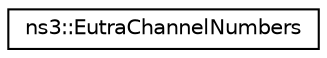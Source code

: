 digraph "Graphical Class Hierarchy"
{
 // LATEX_PDF_SIZE
  edge [fontname="Helvetica",fontsize="10",labelfontname="Helvetica",labelfontsize="10"];
  node [fontname="Helvetica",fontsize="10",shape=record];
  rankdir="LR";
  Node0 [label="ns3::EutraChannelNumbers",height=0.2,width=0.4,color="black", fillcolor="white", style="filled",URL="$structns3_1_1_eutra_channel_numbers.html",tooltip="Table 5.7.3-1 \"E-UTRA channel numbers\" from 3GPP TS 36.101 The table was converted to C syntax doing ..."];
}
